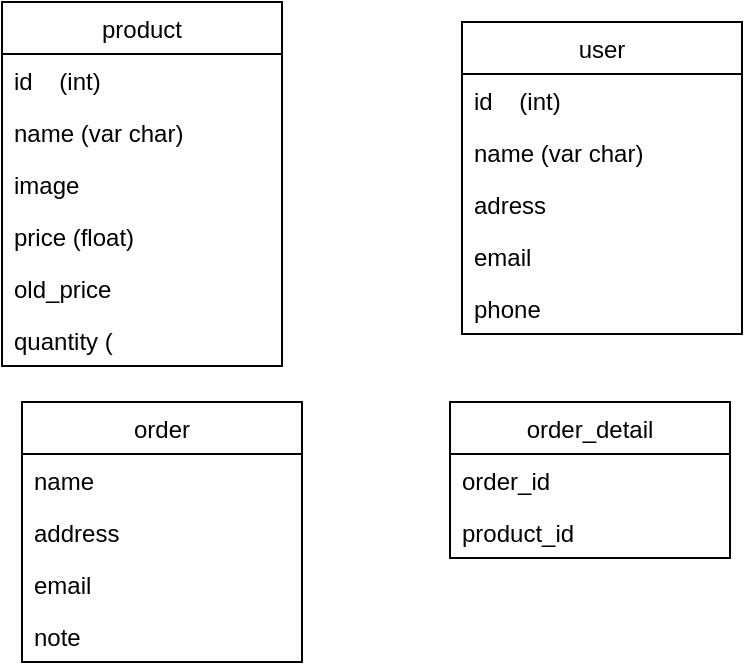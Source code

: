 <mxfile version="18.1.3" type="github">
  <diagram id="0jyBb37koaECqXDRw63p" name="Page-1">
    <mxGraphModel dx="1038" dy="547" grid="1" gridSize="10" guides="1" tooltips="1" connect="1" arrows="1" fold="1" page="1" pageScale="1" pageWidth="827" pageHeight="1169" math="0" shadow="0">
      <root>
        <mxCell id="0" />
        <mxCell id="1" parent="0" />
        <mxCell id="PmpdL_CQgBLm4i7yz410-1" value="product" style="swimlane;fontStyle=0;childLayout=stackLayout;horizontal=1;startSize=26;fillColor=none;horizontalStack=0;resizeParent=1;resizeParentMax=0;resizeLast=0;collapsible=1;marginBottom=0;" vertex="1" parent="1">
          <mxGeometry x="120" y="150" width="140" height="182" as="geometry" />
        </mxCell>
        <mxCell id="PmpdL_CQgBLm4i7yz410-2" value="id    (int)    " style="text;strokeColor=none;fillColor=none;align=left;verticalAlign=top;spacingLeft=4;spacingRight=4;overflow=hidden;rotatable=0;points=[[0,0.5],[1,0.5]];portConstraint=eastwest;" vertex="1" parent="PmpdL_CQgBLm4i7yz410-1">
          <mxGeometry y="26" width="140" height="26" as="geometry" />
        </mxCell>
        <mxCell id="PmpdL_CQgBLm4i7yz410-3" value="name (var char)" style="text;strokeColor=none;fillColor=none;align=left;verticalAlign=top;spacingLeft=4;spacingRight=4;overflow=hidden;rotatable=0;points=[[0,0.5],[1,0.5]];portConstraint=eastwest;" vertex="1" parent="PmpdL_CQgBLm4i7yz410-1">
          <mxGeometry y="52" width="140" height="26" as="geometry" />
        </mxCell>
        <mxCell id="PmpdL_CQgBLm4i7yz410-4" value="image" style="text;strokeColor=none;fillColor=none;align=left;verticalAlign=top;spacingLeft=4;spacingRight=4;overflow=hidden;rotatable=0;points=[[0,0.5],[1,0.5]];portConstraint=eastwest;" vertex="1" parent="PmpdL_CQgBLm4i7yz410-1">
          <mxGeometry y="78" width="140" height="26" as="geometry" />
        </mxCell>
        <mxCell id="PmpdL_CQgBLm4i7yz410-5" value="price (float)" style="text;strokeColor=none;fillColor=none;align=left;verticalAlign=top;spacingLeft=4;spacingRight=4;overflow=hidden;rotatable=0;points=[[0,0.5],[1,0.5]];portConstraint=eastwest;" vertex="1" parent="PmpdL_CQgBLm4i7yz410-1">
          <mxGeometry y="104" width="140" height="26" as="geometry" />
        </mxCell>
        <mxCell id="PmpdL_CQgBLm4i7yz410-6" value="old_price" style="text;strokeColor=none;fillColor=none;align=left;verticalAlign=top;spacingLeft=4;spacingRight=4;overflow=hidden;rotatable=0;points=[[0,0.5],[1,0.5]];portConstraint=eastwest;" vertex="1" parent="PmpdL_CQgBLm4i7yz410-1">
          <mxGeometry y="130" width="140" height="26" as="geometry" />
        </mxCell>
        <mxCell id="PmpdL_CQgBLm4i7yz410-7" value="quantity (" style="text;strokeColor=none;fillColor=none;align=left;verticalAlign=top;spacingLeft=4;spacingRight=4;overflow=hidden;rotatable=0;points=[[0,0.5],[1,0.5]];portConstraint=eastwest;" vertex="1" parent="PmpdL_CQgBLm4i7yz410-1">
          <mxGeometry y="156" width="140" height="26" as="geometry" />
        </mxCell>
        <mxCell id="PmpdL_CQgBLm4i7yz410-8" value="user" style="swimlane;fontStyle=0;childLayout=stackLayout;horizontal=1;startSize=26;fillColor=none;horizontalStack=0;resizeParent=1;resizeParentMax=0;resizeLast=0;collapsible=1;marginBottom=0;" vertex="1" parent="1">
          <mxGeometry x="350" y="160" width="140" height="156" as="geometry" />
        </mxCell>
        <mxCell id="PmpdL_CQgBLm4i7yz410-9" value="id    (int)    " style="text;strokeColor=none;fillColor=none;align=left;verticalAlign=top;spacingLeft=4;spacingRight=4;overflow=hidden;rotatable=0;points=[[0,0.5],[1,0.5]];portConstraint=eastwest;" vertex="1" parent="PmpdL_CQgBLm4i7yz410-8">
          <mxGeometry y="26" width="140" height="26" as="geometry" />
        </mxCell>
        <mxCell id="PmpdL_CQgBLm4i7yz410-10" value="name (var char)" style="text;strokeColor=none;fillColor=none;align=left;verticalAlign=top;spacingLeft=4;spacingRight=4;overflow=hidden;rotatable=0;points=[[0,0.5],[1,0.5]];portConstraint=eastwest;" vertex="1" parent="PmpdL_CQgBLm4i7yz410-8">
          <mxGeometry y="52" width="140" height="26" as="geometry" />
        </mxCell>
        <mxCell id="PmpdL_CQgBLm4i7yz410-11" value="adress" style="text;strokeColor=none;fillColor=none;align=left;verticalAlign=top;spacingLeft=4;spacingRight=4;overflow=hidden;rotatable=0;points=[[0,0.5],[1,0.5]];portConstraint=eastwest;" vertex="1" parent="PmpdL_CQgBLm4i7yz410-8">
          <mxGeometry y="78" width="140" height="26" as="geometry" />
        </mxCell>
        <mxCell id="PmpdL_CQgBLm4i7yz410-12" value="email" style="text;strokeColor=none;fillColor=none;align=left;verticalAlign=top;spacingLeft=4;spacingRight=4;overflow=hidden;rotatable=0;points=[[0,0.5],[1,0.5]];portConstraint=eastwest;" vertex="1" parent="PmpdL_CQgBLm4i7yz410-8">
          <mxGeometry y="104" width="140" height="26" as="geometry" />
        </mxCell>
        <mxCell id="PmpdL_CQgBLm4i7yz410-15" value="phone" style="text;strokeColor=none;fillColor=none;align=left;verticalAlign=top;spacingLeft=4;spacingRight=4;overflow=hidden;rotatable=0;points=[[0,0.5],[1,0.5]];portConstraint=eastwest;" vertex="1" parent="PmpdL_CQgBLm4i7yz410-8">
          <mxGeometry y="130" width="140" height="26" as="geometry" />
        </mxCell>
        <mxCell id="PmpdL_CQgBLm4i7yz410-16" value="order" style="swimlane;fontStyle=0;childLayout=stackLayout;horizontal=1;startSize=26;fillColor=none;horizontalStack=0;resizeParent=1;resizeParentMax=0;resizeLast=0;collapsible=1;marginBottom=0;" vertex="1" parent="1">
          <mxGeometry x="130" y="350" width="140" height="130" as="geometry" />
        </mxCell>
        <mxCell id="PmpdL_CQgBLm4i7yz410-17" value="name" style="text;strokeColor=none;fillColor=none;align=left;verticalAlign=top;spacingLeft=4;spacingRight=4;overflow=hidden;rotatable=0;points=[[0,0.5],[1,0.5]];portConstraint=eastwest;" vertex="1" parent="PmpdL_CQgBLm4i7yz410-16">
          <mxGeometry y="26" width="140" height="26" as="geometry" />
        </mxCell>
        <mxCell id="PmpdL_CQgBLm4i7yz410-18" value="address" style="text;strokeColor=none;fillColor=none;align=left;verticalAlign=top;spacingLeft=4;spacingRight=4;overflow=hidden;rotatable=0;points=[[0,0.5],[1,0.5]];portConstraint=eastwest;" vertex="1" parent="PmpdL_CQgBLm4i7yz410-16">
          <mxGeometry y="52" width="140" height="26" as="geometry" />
        </mxCell>
        <mxCell id="PmpdL_CQgBLm4i7yz410-26" value="email" style="text;strokeColor=none;fillColor=none;align=left;verticalAlign=top;spacingLeft=4;spacingRight=4;overflow=hidden;rotatable=0;points=[[0,0.5],[1,0.5]];portConstraint=eastwest;" vertex="1" parent="PmpdL_CQgBLm4i7yz410-16">
          <mxGeometry y="78" width="140" height="26" as="geometry" />
        </mxCell>
        <mxCell id="PmpdL_CQgBLm4i7yz410-27" value="note" style="text;strokeColor=none;fillColor=none;align=left;verticalAlign=top;spacingLeft=4;spacingRight=4;overflow=hidden;rotatable=0;points=[[0,0.5],[1,0.5]];portConstraint=eastwest;" vertex="1" parent="PmpdL_CQgBLm4i7yz410-16">
          <mxGeometry y="104" width="140" height="26" as="geometry" />
        </mxCell>
        <mxCell id="PmpdL_CQgBLm4i7yz410-20" value="order_detail" style="swimlane;fontStyle=0;childLayout=stackLayout;horizontal=1;startSize=26;fillColor=none;horizontalStack=0;resizeParent=1;resizeParentMax=0;resizeLast=0;collapsible=1;marginBottom=0;" vertex="1" parent="1">
          <mxGeometry x="344" y="350" width="140" height="78" as="geometry" />
        </mxCell>
        <mxCell id="PmpdL_CQgBLm4i7yz410-21" value="order_id" style="text;strokeColor=none;fillColor=none;align=left;verticalAlign=top;spacingLeft=4;spacingRight=4;overflow=hidden;rotatable=0;points=[[0,0.5],[1,0.5]];portConstraint=eastwest;" vertex="1" parent="PmpdL_CQgBLm4i7yz410-20">
          <mxGeometry y="26" width="140" height="26" as="geometry" />
        </mxCell>
        <mxCell id="PmpdL_CQgBLm4i7yz410-22" value="product_id" style="text;strokeColor=none;fillColor=none;align=left;verticalAlign=top;spacingLeft=4;spacingRight=4;overflow=hidden;rotatable=0;points=[[0,0.5],[1,0.5]];portConstraint=eastwest;" vertex="1" parent="PmpdL_CQgBLm4i7yz410-20">
          <mxGeometry y="52" width="140" height="26" as="geometry" />
        </mxCell>
      </root>
    </mxGraphModel>
  </diagram>
</mxfile>
